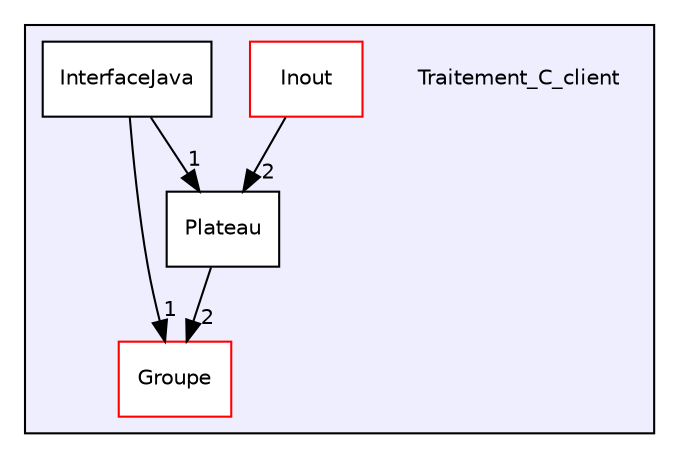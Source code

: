 digraph "Traitement_C_client" {
  compound=true
  node [ fontsize="10", fontname="Helvetica"];
  edge [ labelfontsize="10", labelfontname="Helvetica"];
  subgraph clusterdir_b3fd26e009db904f40cb285f7e6a31b7 {
    graph [ bgcolor="#eeeeff", pencolor="black", label="" URL="dir_b3fd26e009db904f40cb285f7e6a31b7.html"];
    dir_b3fd26e009db904f40cb285f7e6a31b7 [shape=plaintext label="Traitement_C_client"];
    dir_d8bc9e1305510eee409ed409211d2b87 [shape=box label="Groupe" color="red" fillcolor="white" style="filled" URL="dir_d8bc9e1305510eee409ed409211d2b87.html"];
    dir_cc904036266c75ecaa6e24400ae24700 [shape=box label="Inout" color="red" fillcolor="white" style="filled" URL="dir_cc904036266c75ecaa6e24400ae24700.html"];
    dir_b92471ad492e8391fcf2ef6e1f4c1d32 [shape=box label="InterfaceJava" color="black" fillcolor="white" style="filled" URL="dir_b92471ad492e8391fcf2ef6e1f4c1d32.html"];
    dir_33542a2dc1710137920da69fd9005664 [shape=box label="Plateau" color="black" fillcolor="white" style="filled" URL="dir_33542a2dc1710137920da69fd9005664.html"];
  }
  dir_b92471ad492e8391fcf2ef6e1f4c1d32->dir_33542a2dc1710137920da69fd9005664 [headlabel="1", labeldistance=1.5 headhref="dir_000006_000007.html"];
  dir_b92471ad492e8391fcf2ef6e1f4c1d32->dir_d8bc9e1305510eee409ed409211d2b87 [headlabel="1", labeldistance=1.5 headhref="dir_000006_000001.html"];
  dir_33542a2dc1710137920da69fd9005664->dir_d8bc9e1305510eee409ed409211d2b87 [headlabel="2", labeldistance=1.5 headhref="dir_000007_000001.html"];
  dir_cc904036266c75ecaa6e24400ae24700->dir_33542a2dc1710137920da69fd9005664 [headlabel="2", labeldistance=1.5 headhref="dir_000003_000007.html"];
}
